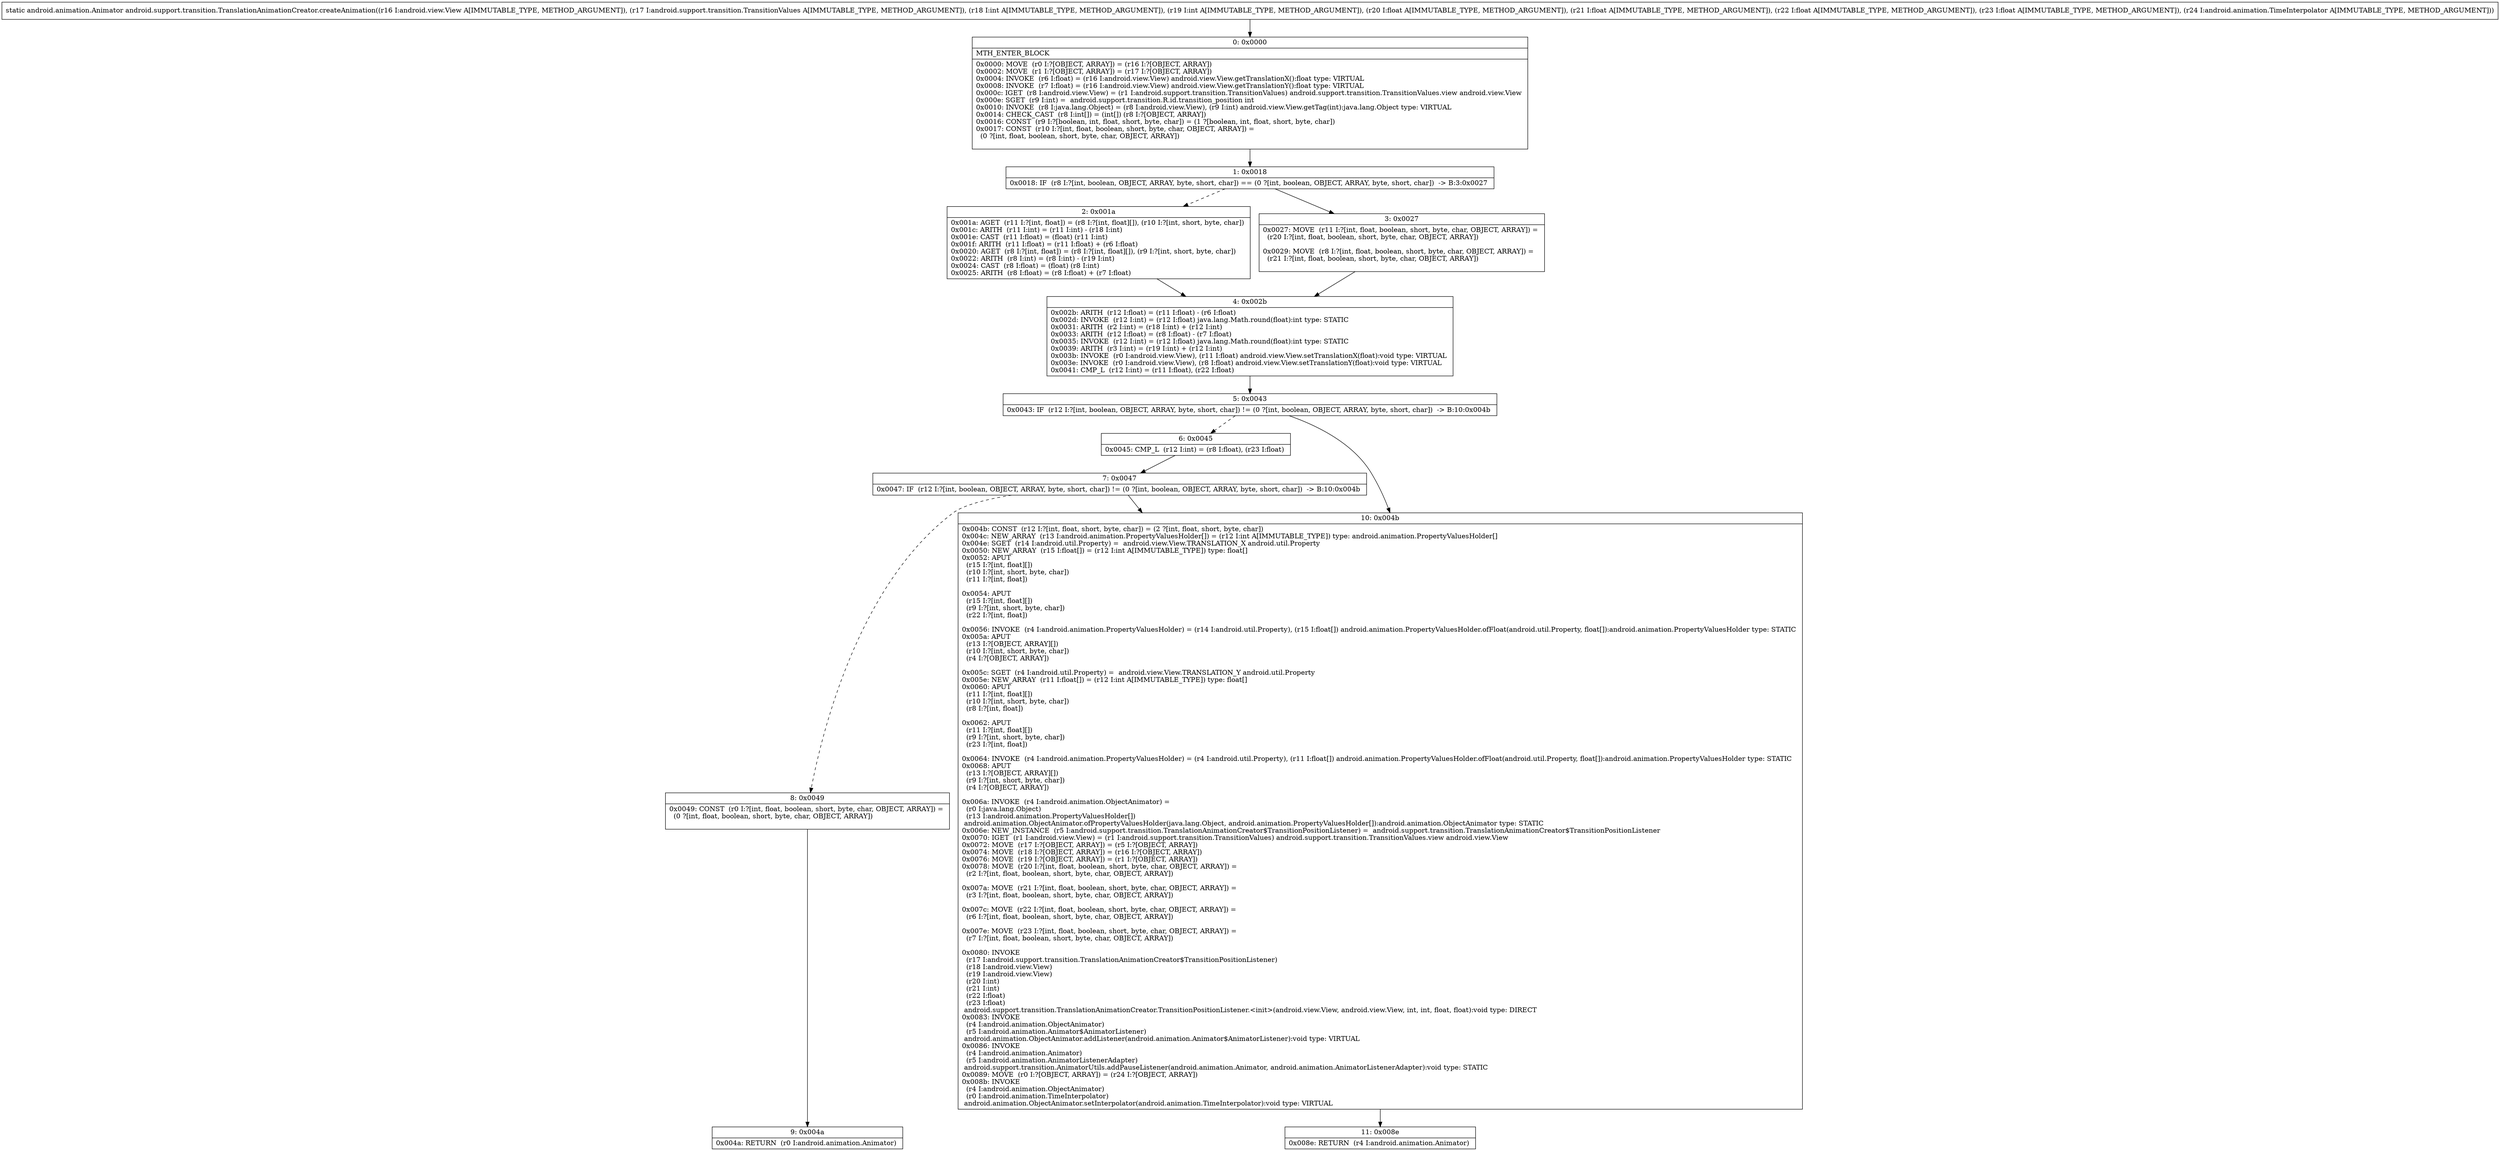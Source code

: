 digraph "CFG forandroid.support.transition.TranslationAnimationCreator.createAnimation(Landroid\/view\/View;Landroid\/support\/transition\/TransitionValues;IIFFFFLandroid\/animation\/TimeInterpolator;)Landroid\/animation\/Animator;" {
Node_0 [shape=record,label="{0\:\ 0x0000|MTH_ENTER_BLOCK\l|0x0000: MOVE  (r0 I:?[OBJECT, ARRAY]) = (r16 I:?[OBJECT, ARRAY]) \l0x0002: MOVE  (r1 I:?[OBJECT, ARRAY]) = (r17 I:?[OBJECT, ARRAY]) \l0x0004: INVOKE  (r6 I:float) = (r16 I:android.view.View) android.view.View.getTranslationX():float type: VIRTUAL \l0x0008: INVOKE  (r7 I:float) = (r16 I:android.view.View) android.view.View.getTranslationY():float type: VIRTUAL \l0x000c: IGET  (r8 I:android.view.View) = (r1 I:android.support.transition.TransitionValues) android.support.transition.TransitionValues.view android.view.View \l0x000e: SGET  (r9 I:int) =  android.support.transition.R.id.transition_position int \l0x0010: INVOKE  (r8 I:java.lang.Object) = (r8 I:android.view.View), (r9 I:int) android.view.View.getTag(int):java.lang.Object type: VIRTUAL \l0x0014: CHECK_CAST  (r8 I:int[]) = (int[]) (r8 I:?[OBJECT, ARRAY]) \l0x0016: CONST  (r9 I:?[boolean, int, float, short, byte, char]) = (1 ?[boolean, int, float, short, byte, char]) \l0x0017: CONST  (r10 I:?[int, float, boolean, short, byte, char, OBJECT, ARRAY]) = \l  (0 ?[int, float, boolean, short, byte, char, OBJECT, ARRAY])\l \l}"];
Node_1 [shape=record,label="{1\:\ 0x0018|0x0018: IF  (r8 I:?[int, boolean, OBJECT, ARRAY, byte, short, char]) == (0 ?[int, boolean, OBJECT, ARRAY, byte, short, char])  \-\> B:3:0x0027 \l}"];
Node_2 [shape=record,label="{2\:\ 0x001a|0x001a: AGET  (r11 I:?[int, float]) = (r8 I:?[int, float][]), (r10 I:?[int, short, byte, char]) \l0x001c: ARITH  (r11 I:int) = (r11 I:int) \- (r18 I:int) \l0x001e: CAST  (r11 I:float) = (float) (r11 I:int) \l0x001f: ARITH  (r11 I:float) = (r11 I:float) + (r6 I:float) \l0x0020: AGET  (r8 I:?[int, float]) = (r8 I:?[int, float][]), (r9 I:?[int, short, byte, char]) \l0x0022: ARITH  (r8 I:int) = (r8 I:int) \- (r19 I:int) \l0x0024: CAST  (r8 I:float) = (float) (r8 I:int) \l0x0025: ARITH  (r8 I:float) = (r8 I:float) + (r7 I:float) \l}"];
Node_3 [shape=record,label="{3\:\ 0x0027|0x0027: MOVE  (r11 I:?[int, float, boolean, short, byte, char, OBJECT, ARRAY]) = \l  (r20 I:?[int, float, boolean, short, byte, char, OBJECT, ARRAY])\l \l0x0029: MOVE  (r8 I:?[int, float, boolean, short, byte, char, OBJECT, ARRAY]) = \l  (r21 I:?[int, float, boolean, short, byte, char, OBJECT, ARRAY])\l \l}"];
Node_4 [shape=record,label="{4\:\ 0x002b|0x002b: ARITH  (r12 I:float) = (r11 I:float) \- (r6 I:float) \l0x002d: INVOKE  (r12 I:int) = (r12 I:float) java.lang.Math.round(float):int type: STATIC \l0x0031: ARITH  (r2 I:int) = (r18 I:int) + (r12 I:int) \l0x0033: ARITH  (r12 I:float) = (r8 I:float) \- (r7 I:float) \l0x0035: INVOKE  (r12 I:int) = (r12 I:float) java.lang.Math.round(float):int type: STATIC \l0x0039: ARITH  (r3 I:int) = (r19 I:int) + (r12 I:int) \l0x003b: INVOKE  (r0 I:android.view.View), (r11 I:float) android.view.View.setTranslationX(float):void type: VIRTUAL \l0x003e: INVOKE  (r0 I:android.view.View), (r8 I:float) android.view.View.setTranslationY(float):void type: VIRTUAL \l0x0041: CMP_L  (r12 I:int) = (r11 I:float), (r22 I:float) \l}"];
Node_5 [shape=record,label="{5\:\ 0x0043|0x0043: IF  (r12 I:?[int, boolean, OBJECT, ARRAY, byte, short, char]) != (0 ?[int, boolean, OBJECT, ARRAY, byte, short, char])  \-\> B:10:0x004b \l}"];
Node_6 [shape=record,label="{6\:\ 0x0045|0x0045: CMP_L  (r12 I:int) = (r8 I:float), (r23 I:float) \l}"];
Node_7 [shape=record,label="{7\:\ 0x0047|0x0047: IF  (r12 I:?[int, boolean, OBJECT, ARRAY, byte, short, char]) != (0 ?[int, boolean, OBJECT, ARRAY, byte, short, char])  \-\> B:10:0x004b \l}"];
Node_8 [shape=record,label="{8\:\ 0x0049|0x0049: CONST  (r0 I:?[int, float, boolean, short, byte, char, OBJECT, ARRAY]) = \l  (0 ?[int, float, boolean, short, byte, char, OBJECT, ARRAY])\l \l}"];
Node_9 [shape=record,label="{9\:\ 0x004a|0x004a: RETURN  (r0 I:android.animation.Animator) \l}"];
Node_10 [shape=record,label="{10\:\ 0x004b|0x004b: CONST  (r12 I:?[int, float, short, byte, char]) = (2 ?[int, float, short, byte, char]) \l0x004c: NEW_ARRAY  (r13 I:android.animation.PropertyValuesHolder[]) = (r12 I:int A[IMMUTABLE_TYPE]) type: android.animation.PropertyValuesHolder[] \l0x004e: SGET  (r14 I:android.util.Property) =  android.view.View.TRANSLATION_X android.util.Property \l0x0050: NEW_ARRAY  (r15 I:float[]) = (r12 I:int A[IMMUTABLE_TYPE]) type: float[] \l0x0052: APUT  \l  (r15 I:?[int, float][])\l  (r10 I:?[int, short, byte, char])\l  (r11 I:?[int, float])\l \l0x0054: APUT  \l  (r15 I:?[int, float][])\l  (r9 I:?[int, short, byte, char])\l  (r22 I:?[int, float])\l \l0x0056: INVOKE  (r4 I:android.animation.PropertyValuesHolder) = (r14 I:android.util.Property), (r15 I:float[]) android.animation.PropertyValuesHolder.ofFloat(android.util.Property, float[]):android.animation.PropertyValuesHolder type: STATIC \l0x005a: APUT  \l  (r13 I:?[OBJECT, ARRAY][])\l  (r10 I:?[int, short, byte, char])\l  (r4 I:?[OBJECT, ARRAY])\l \l0x005c: SGET  (r4 I:android.util.Property) =  android.view.View.TRANSLATION_Y android.util.Property \l0x005e: NEW_ARRAY  (r11 I:float[]) = (r12 I:int A[IMMUTABLE_TYPE]) type: float[] \l0x0060: APUT  \l  (r11 I:?[int, float][])\l  (r10 I:?[int, short, byte, char])\l  (r8 I:?[int, float])\l \l0x0062: APUT  \l  (r11 I:?[int, float][])\l  (r9 I:?[int, short, byte, char])\l  (r23 I:?[int, float])\l \l0x0064: INVOKE  (r4 I:android.animation.PropertyValuesHolder) = (r4 I:android.util.Property), (r11 I:float[]) android.animation.PropertyValuesHolder.ofFloat(android.util.Property, float[]):android.animation.PropertyValuesHolder type: STATIC \l0x0068: APUT  \l  (r13 I:?[OBJECT, ARRAY][])\l  (r9 I:?[int, short, byte, char])\l  (r4 I:?[OBJECT, ARRAY])\l \l0x006a: INVOKE  (r4 I:android.animation.ObjectAnimator) = \l  (r0 I:java.lang.Object)\l  (r13 I:android.animation.PropertyValuesHolder[])\l android.animation.ObjectAnimator.ofPropertyValuesHolder(java.lang.Object, android.animation.PropertyValuesHolder[]):android.animation.ObjectAnimator type: STATIC \l0x006e: NEW_INSTANCE  (r5 I:android.support.transition.TranslationAnimationCreator$TransitionPositionListener) =  android.support.transition.TranslationAnimationCreator$TransitionPositionListener \l0x0070: IGET  (r1 I:android.view.View) = (r1 I:android.support.transition.TransitionValues) android.support.transition.TransitionValues.view android.view.View \l0x0072: MOVE  (r17 I:?[OBJECT, ARRAY]) = (r5 I:?[OBJECT, ARRAY]) \l0x0074: MOVE  (r18 I:?[OBJECT, ARRAY]) = (r16 I:?[OBJECT, ARRAY]) \l0x0076: MOVE  (r19 I:?[OBJECT, ARRAY]) = (r1 I:?[OBJECT, ARRAY]) \l0x0078: MOVE  (r20 I:?[int, float, boolean, short, byte, char, OBJECT, ARRAY]) = \l  (r2 I:?[int, float, boolean, short, byte, char, OBJECT, ARRAY])\l \l0x007a: MOVE  (r21 I:?[int, float, boolean, short, byte, char, OBJECT, ARRAY]) = \l  (r3 I:?[int, float, boolean, short, byte, char, OBJECT, ARRAY])\l \l0x007c: MOVE  (r22 I:?[int, float, boolean, short, byte, char, OBJECT, ARRAY]) = \l  (r6 I:?[int, float, boolean, short, byte, char, OBJECT, ARRAY])\l \l0x007e: MOVE  (r23 I:?[int, float, boolean, short, byte, char, OBJECT, ARRAY]) = \l  (r7 I:?[int, float, boolean, short, byte, char, OBJECT, ARRAY])\l \l0x0080: INVOKE  \l  (r17 I:android.support.transition.TranslationAnimationCreator$TransitionPositionListener)\l  (r18 I:android.view.View)\l  (r19 I:android.view.View)\l  (r20 I:int)\l  (r21 I:int)\l  (r22 I:float)\l  (r23 I:float)\l android.support.transition.TranslationAnimationCreator.TransitionPositionListener.\<init\>(android.view.View, android.view.View, int, int, float, float):void type: DIRECT \l0x0083: INVOKE  \l  (r4 I:android.animation.ObjectAnimator)\l  (r5 I:android.animation.Animator$AnimatorListener)\l android.animation.ObjectAnimator.addListener(android.animation.Animator$AnimatorListener):void type: VIRTUAL \l0x0086: INVOKE  \l  (r4 I:android.animation.Animator)\l  (r5 I:android.animation.AnimatorListenerAdapter)\l android.support.transition.AnimatorUtils.addPauseListener(android.animation.Animator, android.animation.AnimatorListenerAdapter):void type: STATIC \l0x0089: MOVE  (r0 I:?[OBJECT, ARRAY]) = (r24 I:?[OBJECT, ARRAY]) \l0x008b: INVOKE  \l  (r4 I:android.animation.ObjectAnimator)\l  (r0 I:android.animation.TimeInterpolator)\l android.animation.ObjectAnimator.setInterpolator(android.animation.TimeInterpolator):void type: VIRTUAL \l}"];
Node_11 [shape=record,label="{11\:\ 0x008e|0x008e: RETURN  (r4 I:android.animation.Animator) \l}"];
MethodNode[shape=record,label="{static android.animation.Animator android.support.transition.TranslationAnimationCreator.createAnimation((r16 I:android.view.View A[IMMUTABLE_TYPE, METHOD_ARGUMENT]), (r17 I:android.support.transition.TransitionValues A[IMMUTABLE_TYPE, METHOD_ARGUMENT]), (r18 I:int A[IMMUTABLE_TYPE, METHOD_ARGUMENT]), (r19 I:int A[IMMUTABLE_TYPE, METHOD_ARGUMENT]), (r20 I:float A[IMMUTABLE_TYPE, METHOD_ARGUMENT]), (r21 I:float A[IMMUTABLE_TYPE, METHOD_ARGUMENT]), (r22 I:float A[IMMUTABLE_TYPE, METHOD_ARGUMENT]), (r23 I:float A[IMMUTABLE_TYPE, METHOD_ARGUMENT]), (r24 I:android.animation.TimeInterpolator A[IMMUTABLE_TYPE, METHOD_ARGUMENT])) }"];
MethodNode -> Node_0;
Node_0 -> Node_1;
Node_1 -> Node_2[style=dashed];
Node_1 -> Node_3;
Node_2 -> Node_4;
Node_3 -> Node_4;
Node_4 -> Node_5;
Node_5 -> Node_6[style=dashed];
Node_5 -> Node_10;
Node_6 -> Node_7;
Node_7 -> Node_8[style=dashed];
Node_7 -> Node_10;
Node_8 -> Node_9;
Node_10 -> Node_11;
}

